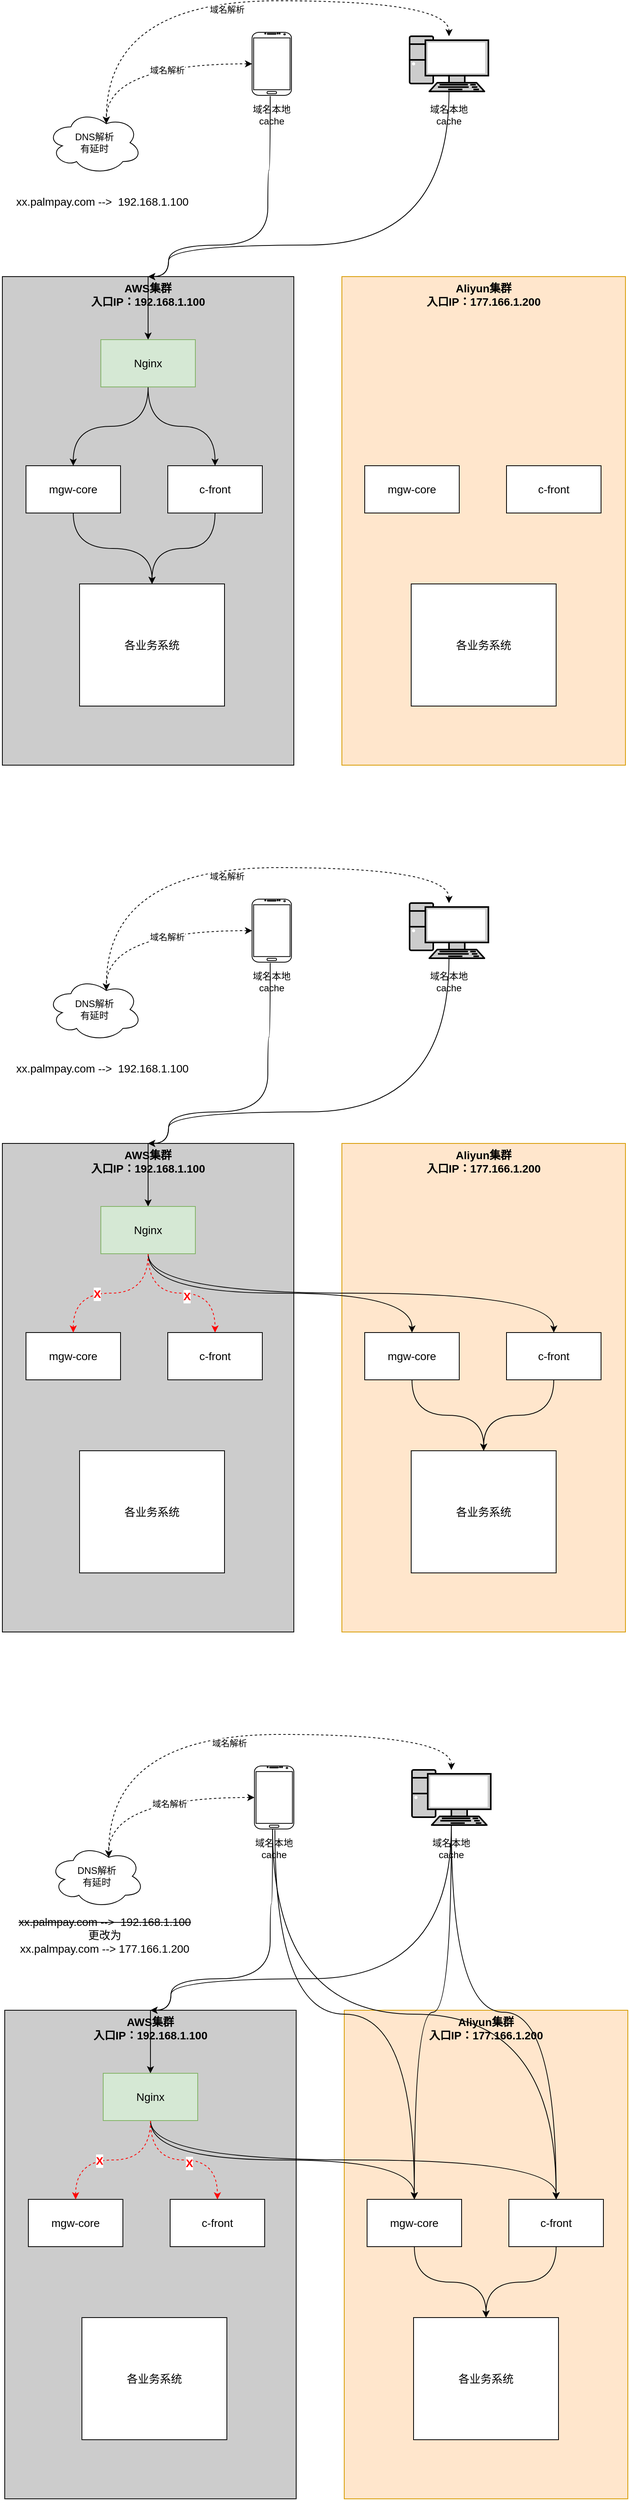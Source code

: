 <mxfile version="20.3.7" type="github">
  <diagram id="9QRmZJ_JlqpsSBRo2RrZ" name="第 1 页">
    <mxGraphModel dx="1298" dy="834" grid="1" gridSize="10" guides="1" tooltips="1" connect="1" arrows="1" fold="1" page="1" pageScale="1" pageWidth="827" pageHeight="1169" math="0" shadow="0">
      <root>
        <mxCell id="0" />
        <mxCell id="1" parent="0" />
        <mxCell id="yUWr70H4J0VbvN4vJr8N-1" value="AWS集群&lt;br&gt;入口IP：192.168.1.100" style="rounded=0;whiteSpace=wrap;html=1;verticalAlign=top;fontStyle=1;fontSize=14;fillColor=#CCCCCC;" vertex="1" parent="1">
          <mxGeometry x="20" y="460" width="370" height="620" as="geometry" />
        </mxCell>
        <mxCell id="yUWr70H4J0VbvN4vJr8N-2" value="Aliyun集群&lt;br&gt;入口IP：177.166.1.200" style="rounded=0;whiteSpace=wrap;html=1;verticalAlign=top;fontStyle=1;fontSize=14;fillColor=#ffe6cc;strokeColor=#d79b00;" vertex="1" parent="1">
          <mxGeometry x="451" y="460" width="360" height="620" as="geometry" />
        </mxCell>
        <mxCell id="yUWr70H4J0VbvN4vJr8N-61" style="edgeStyle=none;rounded=0;orthogonalLoop=1;jettySize=auto;html=1;entryX=0.5;entryY=0;entryDx=0;entryDy=0;strokeColor=#000000;fontSize=14;fontColor=#66CC00;startArrow=none;startFill=0;exitX=0.5;exitY=0;exitDx=0;exitDy=0;" edge="1" parent="1" source="yUWr70H4J0VbvN4vJr8N-1" target="yUWr70H4J0VbvN4vJr8N-58">
          <mxGeometry relative="1" as="geometry">
            <mxPoint x="150" y="420" as="sourcePoint" />
          </mxGeometry>
        </mxCell>
        <mxCell id="yUWr70H4J0VbvN4vJr8N-3" value="DNS解析&lt;br&gt;有延时" style="ellipse;shape=cloud;whiteSpace=wrap;html=1;" vertex="1" parent="1">
          <mxGeometry x="77" y="250" width="120" height="80" as="geometry" />
        </mxCell>
        <mxCell id="yUWr70H4J0VbvN4vJr8N-9" style="edgeStyle=orthogonalEdgeStyle;rounded=0;orthogonalLoop=1;jettySize=auto;html=1;entryX=0.625;entryY=0.2;entryDx=0;entryDy=0;entryPerimeter=0;curved=1;dashed=1;startArrow=classic;startFill=1;" edge="1" parent="1" source="yUWr70H4J0VbvN4vJr8N-5" target="yUWr70H4J0VbvN4vJr8N-3">
          <mxGeometry relative="1" as="geometry" />
        </mxCell>
        <mxCell id="yUWr70H4J0VbvN4vJr8N-11" value="域名解析" style="edgeLabel;html=1;align=center;verticalAlign=middle;resizable=0;points=[];" vertex="1" connectable="0" parent="yUWr70H4J0VbvN4vJr8N-9">
          <mxGeometry x="-0.172" y="8" relative="1" as="geometry">
            <mxPoint as="offset" />
          </mxGeometry>
        </mxCell>
        <mxCell id="yUWr70H4J0VbvN4vJr8N-17" style="rounded=0;orthogonalLoop=1;jettySize=auto;html=1;entryX=0.5;entryY=0;entryDx=0;entryDy=0;fontSize=14;startArrow=none;startFill=0;exitX=0.46;exitY=1.013;exitDx=0;exitDy=0;exitPerimeter=0;fillColor=#f5f5f5;strokeColor=#000000;edgeStyle=orthogonalEdgeStyle;curved=1;" edge="1" parent="1" source="yUWr70H4J0VbvN4vJr8N-5" target="yUWr70H4J0VbvN4vJr8N-1">
          <mxGeometry relative="1" as="geometry">
            <mxPoint x="231" y="420" as="targetPoint" />
            <Array as="points">
              <mxPoint x="360" y="325" />
              <mxPoint x="357" y="325" />
              <mxPoint x="357" y="420" />
              <mxPoint x="231" y="420" />
            </Array>
          </mxGeometry>
        </mxCell>
        <mxCell id="yUWr70H4J0VbvN4vJr8N-5" value="" style="verticalLabelPosition=bottom;verticalAlign=top;html=1;shadow=0;dashed=0;strokeWidth=1;shape=mxgraph.android.phone2;strokeColor=#000000;" vertex="1" parent="1">
          <mxGeometry x="337" y="150" width="50" height="80" as="geometry" />
        </mxCell>
        <mxCell id="yUWr70H4J0VbvN4vJr8N-12" style="edgeStyle=orthogonalEdgeStyle;curved=1;rounded=0;orthogonalLoop=1;jettySize=auto;html=1;entryX=0.625;entryY=0.2;entryDx=0;entryDy=0;entryPerimeter=0;dashed=1;startArrow=classic;startFill=1;" edge="1" parent="1" source="yUWr70H4J0VbvN4vJr8N-6" target="yUWr70H4J0VbvN4vJr8N-3">
          <mxGeometry relative="1" as="geometry">
            <Array as="points">
              <mxPoint x="587" y="110" />
              <mxPoint x="152" y="110" />
            </Array>
          </mxGeometry>
        </mxCell>
        <mxCell id="yUWr70H4J0VbvN4vJr8N-13" value="域名解析" style="edgeLabel;html=1;align=center;verticalAlign=middle;resizable=0;points=[];" vertex="1" connectable="0" parent="yUWr70H4J0VbvN4vJr8N-12">
          <mxGeometry x="0.028" y="11" relative="1" as="geometry">
            <mxPoint as="offset" />
          </mxGeometry>
        </mxCell>
        <mxCell id="yUWr70H4J0VbvN4vJr8N-18" style="edgeStyle=orthogonalEdgeStyle;curved=1;rounded=0;orthogonalLoop=1;jettySize=auto;html=1;entryX=0.5;entryY=0;entryDx=0;entryDy=0;fontSize=14;startArrow=none;startFill=0;exitX=0.5;exitY=1;exitDx=0;exitDy=0;exitPerimeter=0;" edge="1" parent="1" source="yUWr70H4J0VbvN4vJr8N-6" target="yUWr70H4J0VbvN4vJr8N-1">
          <mxGeometry relative="1" as="geometry">
            <mxPoint x="231" y="420" as="targetPoint" />
            <Array as="points">
              <mxPoint x="587" y="420" />
              <mxPoint x="231" y="420" />
            </Array>
          </mxGeometry>
        </mxCell>
        <mxCell id="yUWr70H4J0VbvN4vJr8N-6" value="" style="fontColor=#0066CC;verticalAlign=top;verticalLabelPosition=bottom;labelPosition=center;align=center;html=1;outlineConnect=0;fillColor=#CCCCCC;strokeColor=#000000;gradientColor=none;gradientDirection=north;strokeWidth=2;shape=mxgraph.networks.pc;" vertex="1" parent="1">
          <mxGeometry x="537" y="155" width="100" height="70" as="geometry" />
        </mxCell>
        <mxCell id="yUWr70H4J0VbvN4vJr8N-7" value="域名本地cache" style="text;html=1;strokeColor=none;fillColor=none;align=center;verticalAlign=middle;whiteSpace=wrap;rounded=0;" vertex="1" parent="1">
          <mxGeometry x="332" y="240" width="60" height="30" as="geometry" />
        </mxCell>
        <mxCell id="yUWr70H4J0VbvN4vJr8N-8" value="域名本地cache" style="text;html=1;strokeColor=none;fillColor=none;align=center;verticalAlign=middle;whiteSpace=wrap;rounded=0;" vertex="1" parent="1">
          <mxGeometry x="557" y="240" width="60" height="30" as="geometry" />
        </mxCell>
        <mxCell id="yUWr70H4J0VbvN4vJr8N-14" value="xx.palmpay.com --&amp;gt;&amp;nbsp; 192.168.1.100" style="text;html=1;strokeColor=none;fillColor=none;align=center;verticalAlign=middle;whiteSpace=wrap;rounded=0;fontSize=14;" vertex="1" parent="1">
          <mxGeometry x="17" y="340" width="260" height="50" as="geometry" />
        </mxCell>
        <mxCell id="yUWr70H4J0VbvN4vJr8N-64" style="edgeStyle=orthogonalEdgeStyle;curved=1;rounded=0;orthogonalLoop=1;jettySize=auto;html=1;entryX=0.5;entryY=0;entryDx=0;entryDy=0;strokeColor=#000000;fontSize=14;fontColor=#66CC00;startArrow=none;startFill=0;" edge="1" parent="1" source="yUWr70H4J0VbvN4vJr8N-15" target="yUWr70H4J0VbvN4vJr8N-20">
          <mxGeometry relative="1" as="geometry" />
        </mxCell>
        <mxCell id="yUWr70H4J0VbvN4vJr8N-15" value="mgw-core" style="rounded=0;whiteSpace=wrap;html=1;strokeColor=#000000;fontSize=14;fillColor=#FFFFFF;" vertex="1" parent="1">
          <mxGeometry x="50" y="700" width="120" height="60" as="geometry" />
        </mxCell>
        <mxCell id="yUWr70H4J0VbvN4vJr8N-20" value="各业务系统" style="rounded=0;whiteSpace=wrap;html=1;strokeColor=#000000;fontSize=14;fillColor=#FFFFFF;" vertex="1" parent="1">
          <mxGeometry x="118" y="850" width="184" height="155" as="geometry" />
        </mxCell>
        <mxCell id="yUWr70H4J0VbvN4vJr8N-23" value="mgw-core" style="rounded=0;whiteSpace=wrap;html=1;strokeColor=#000000;fontSize=14;fillColor=#FFFFFF;" vertex="1" parent="1">
          <mxGeometry x="480" y="700" width="120" height="60" as="geometry" />
        </mxCell>
        <mxCell id="yUWr70H4J0VbvN4vJr8N-25" value="各业务系统" style="rounded=0;whiteSpace=wrap;html=1;strokeColor=#000000;fontSize=14;fillColor=#FFFFFF;" vertex="1" parent="1">
          <mxGeometry x="539" y="850" width="184" height="155" as="geometry" />
        </mxCell>
        <mxCell id="yUWr70H4J0VbvN4vJr8N-62" style="edgeStyle=orthogonalEdgeStyle;rounded=0;orthogonalLoop=1;jettySize=auto;html=1;entryX=0.5;entryY=0;entryDx=0;entryDy=0;strokeColor=#000000;fontSize=14;fontColor=#66CC00;startArrow=none;startFill=0;exitX=0.5;exitY=1;exitDx=0;exitDy=0;curved=1;" edge="1" parent="1" source="yUWr70H4J0VbvN4vJr8N-58" target="yUWr70H4J0VbvN4vJr8N-15">
          <mxGeometry relative="1" as="geometry" />
        </mxCell>
        <mxCell id="yUWr70H4J0VbvN4vJr8N-63" style="edgeStyle=orthogonalEdgeStyle;curved=1;rounded=0;orthogonalLoop=1;jettySize=auto;html=1;entryX=0.5;entryY=0;entryDx=0;entryDy=0;strokeColor=#000000;fontSize=14;fontColor=#66CC00;startArrow=none;startFill=0;" edge="1" parent="1" source="yUWr70H4J0VbvN4vJr8N-58" target="yUWr70H4J0VbvN4vJr8N-59">
          <mxGeometry relative="1" as="geometry" />
        </mxCell>
        <mxCell id="yUWr70H4J0VbvN4vJr8N-58" value="Nginx" style="rounded=0;whiteSpace=wrap;html=1;strokeColor=#82b366;fontSize=14;fillColor=#d5e8d4;" vertex="1" parent="1">
          <mxGeometry x="145" y="540" width="120" height="60" as="geometry" />
        </mxCell>
        <mxCell id="yUWr70H4J0VbvN4vJr8N-65" style="edgeStyle=orthogonalEdgeStyle;curved=1;rounded=0;orthogonalLoop=1;jettySize=auto;html=1;entryX=0.5;entryY=0;entryDx=0;entryDy=0;strokeColor=#000000;fontSize=14;fontColor=#66CC00;startArrow=none;startFill=0;" edge="1" parent="1" source="yUWr70H4J0VbvN4vJr8N-59" target="yUWr70H4J0VbvN4vJr8N-20">
          <mxGeometry relative="1" as="geometry" />
        </mxCell>
        <mxCell id="yUWr70H4J0VbvN4vJr8N-59" value="c-front" style="rounded=0;whiteSpace=wrap;html=1;strokeColor=#000000;fontSize=14;fillColor=#FFFFFF;" vertex="1" parent="1">
          <mxGeometry x="230" y="700" width="120" height="60" as="geometry" />
        </mxCell>
        <mxCell id="yUWr70H4J0VbvN4vJr8N-60" value="c-front" style="rounded=0;whiteSpace=wrap;html=1;strokeColor=#000000;fontSize=14;fillColor=#FFFFFF;" vertex="1" parent="1">
          <mxGeometry x="660" y="700" width="120" height="60" as="geometry" />
        </mxCell>
        <mxCell id="yUWr70H4J0VbvN4vJr8N-66" value="AWS集群&lt;br&gt;入口IP：192.168.1.100" style="rounded=0;whiteSpace=wrap;html=1;verticalAlign=top;fontStyle=1;fontSize=14;fillColor=#CCCCCC;" vertex="1" parent="1">
          <mxGeometry x="20" y="1560" width="370" height="620" as="geometry" />
        </mxCell>
        <mxCell id="yUWr70H4J0VbvN4vJr8N-67" value="Aliyun集群&lt;br&gt;入口IP：177.166.1.200" style="rounded=0;whiteSpace=wrap;html=1;verticalAlign=top;fontStyle=1;fontSize=14;fillColor=#ffe6cc;strokeColor=#d79b00;" vertex="1" parent="1">
          <mxGeometry x="451" y="1560" width="360" height="620" as="geometry" />
        </mxCell>
        <mxCell id="yUWr70H4J0VbvN4vJr8N-68" style="edgeStyle=none;rounded=0;orthogonalLoop=1;jettySize=auto;html=1;entryX=0.5;entryY=0;entryDx=0;entryDy=0;strokeColor=#000000;fontSize=14;fontColor=#66CC00;startArrow=none;startFill=0;exitX=0.5;exitY=0;exitDx=0;exitDy=0;" edge="1" parent="1" source="yUWr70H4J0VbvN4vJr8N-66" target="yUWr70H4J0VbvN4vJr8N-88">
          <mxGeometry relative="1" as="geometry">
            <mxPoint x="150" y="1520" as="sourcePoint" />
          </mxGeometry>
        </mxCell>
        <mxCell id="yUWr70H4J0VbvN4vJr8N-69" value="DNS解析&lt;br&gt;有延时" style="ellipse;shape=cloud;whiteSpace=wrap;html=1;" vertex="1" parent="1">
          <mxGeometry x="77" y="1350" width="120" height="80" as="geometry" />
        </mxCell>
        <mxCell id="yUWr70H4J0VbvN4vJr8N-70" style="edgeStyle=orthogonalEdgeStyle;rounded=0;orthogonalLoop=1;jettySize=auto;html=1;entryX=0.625;entryY=0.2;entryDx=0;entryDy=0;entryPerimeter=0;curved=1;dashed=1;startArrow=classic;startFill=1;" edge="1" parent="1" source="yUWr70H4J0VbvN4vJr8N-73" target="yUWr70H4J0VbvN4vJr8N-69">
          <mxGeometry relative="1" as="geometry" />
        </mxCell>
        <mxCell id="yUWr70H4J0VbvN4vJr8N-71" value="域名解析" style="edgeLabel;html=1;align=center;verticalAlign=middle;resizable=0;points=[];" vertex="1" connectable="0" parent="yUWr70H4J0VbvN4vJr8N-70">
          <mxGeometry x="-0.172" y="8" relative="1" as="geometry">
            <mxPoint as="offset" />
          </mxGeometry>
        </mxCell>
        <mxCell id="yUWr70H4J0VbvN4vJr8N-72" style="rounded=0;orthogonalLoop=1;jettySize=auto;html=1;entryX=0.5;entryY=0;entryDx=0;entryDy=0;fontSize=14;startArrow=none;startFill=0;exitX=0.46;exitY=1.013;exitDx=0;exitDy=0;exitPerimeter=0;fillColor=#f5f5f5;strokeColor=#000000;edgeStyle=orthogonalEdgeStyle;curved=1;" edge="1" parent="1" source="yUWr70H4J0VbvN4vJr8N-73" target="yUWr70H4J0VbvN4vJr8N-66">
          <mxGeometry relative="1" as="geometry">
            <mxPoint x="231" y="1520" as="targetPoint" />
            <Array as="points">
              <mxPoint x="360" y="1425" />
              <mxPoint x="357" y="1425" />
              <mxPoint x="357" y="1520" />
              <mxPoint x="231" y="1520" />
            </Array>
          </mxGeometry>
        </mxCell>
        <mxCell id="yUWr70H4J0VbvN4vJr8N-73" value="" style="verticalLabelPosition=bottom;verticalAlign=top;html=1;shadow=0;dashed=0;strokeWidth=1;shape=mxgraph.android.phone2;strokeColor=#000000;" vertex="1" parent="1">
          <mxGeometry x="337" y="1250" width="50" height="80" as="geometry" />
        </mxCell>
        <mxCell id="yUWr70H4J0VbvN4vJr8N-74" style="edgeStyle=orthogonalEdgeStyle;curved=1;rounded=0;orthogonalLoop=1;jettySize=auto;html=1;entryX=0.625;entryY=0.2;entryDx=0;entryDy=0;entryPerimeter=0;dashed=1;startArrow=classic;startFill=1;" edge="1" parent="1" source="yUWr70H4J0VbvN4vJr8N-77" target="yUWr70H4J0VbvN4vJr8N-69">
          <mxGeometry relative="1" as="geometry">
            <Array as="points">
              <mxPoint x="587" y="1210" />
              <mxPoint x="152" y="1210" />
            </Array>
          </mxGeometry>
        </mxCell>
        <mxCell id="yUWr70H4J0VbvN4vJr8N-75" value="域名解析" style="edgeLabel;html=1;align=center;verticalAlign=middle;resizable=0;points=[];" vertex="1" connectable="0" parent="yUWr70H4J0VbvN4vJr8N-74">
          <mxGeometry x="0.028" y="11" relative="1" as="geometry">
            <mxPoint as="offset" />
          </mxGeometry>
        </mxCell>
        <mxCell id="yUWr70H4J0VbvN4vJr8N-76" style="edgeStyle=orthogonalEdgeStyle;curved=1;rounded=0;orthogonalLoop=1;jettySize=auto;html=1;entryX=0.5;entryY=0;entryDx=0;entryDy=0;fontSize=14;startArrow=none;startFill=0;exitX=0.5;exitY=1;exitDx=0;exitDy=0;exitPerimeter=0;" edge="1" parent="1" source="yUWr70H4J0VbvN4vJr8N-77" target="yUWr70H4J0VbvN4vJr8N-66">
          <mxGeometry relative="1" as="geometry">
            <mxPoint x="231" y="1520" as="targetPoint" />
            <Array as="points">
              <mxPoint x="587" y="1520" />
              <mxPoint x="231" y="1520" />
            </Array>
          </mxGeometry>
        </mxCell>
        <mxCell id="yUWr70H4J0VbvN4vJr8N-77" value="" style="fontColor=#0066CC;verticalAlign=top;verticalLabelPosition=bottom;labelPosition=center;align=center;html=1;outlineConnect=0;fillColor=#CCCCCC;strokeColor=#000000;gradientColor=none;gradientDirection=north;strokeWidth=2;shape=mxgraph.networks.pc;" vertex="1" parent="1">
          <mxGeometry x="537" y="1255" width="100" height="70" as="geometry" />
        </mxCell>
        <mxCell id="yUWr70H4J0VbvN4vJr8N-78" value="域名本地cache" style="text;html=1;strokeColor=none;fillColor=none;align=center;verticalAlign=middle;whiteSpace=wrap;rounded=0;" vertex="1" parent="1">
          <mxGeometry x="332" y="1340" width="60" height="30" as="geometry" />
        </mxCell>
        <mxCell id="yUWr70H4J0VbvN4vJr8N-79" value="域名本地cache" style="text;html=1;strokeColor=none;fillColor=none;align=center;verticalAlign=middle;whiteSpace=wrap;rounded=0;" vertex="1" parent="1">
          <mxGeometry x="557" y="1340" width="60" height="30" as="geometry" />
        </mxCell>
        <mxCell id="yUWr70H4J0VbvN4vJr8N-80" value="xx.palmpay.com --&amp;gt;&amp;nbsp; 192.168.1.100" style="text;html=1;strokeColor=none;fillColor=none;align=center;verticalAlign=middle;whiteSpace=wrap;rounded=0;fontSize=14;" vertex="1" parent="1">
          <mxGeometry x="17" y="1440" width="260" height="50" as="geometry" />
        </mxCell>
        <mxCell id="yUWr70H4J0VbvN4vJr8N-82" value="mgw-core" style="rounded=0;whiteSpace=wrap;html=1;strokeColor=#000000;fontSize=14;fillColor=#FFFFFF;" vertex="1" parent="1">
          <mxGeometry x="50" y="1800" width="120" height="60" as="geometry" />
        </mxCell>
        <mxCell id="yUWr70H4J0VbvN4vJr8N-83" value="各业务系统" style="rounded=0;whiteSpace=wrap;html=1;strokeColor=#000000;fontSize=14;fillColor=#FFFFFF;" vertex="1" parent="1">
          <mxGeometry x="118" y="1950" width="184" height="155" as="geometry" />
        </mxCell>
        <mxCell id="yUWr70H4J0VbvN4vJr8N-92" style="edgeStyle=orthogonalEdgeStyle;curved=1;rounded=0;orthogonalLoop=1;jettySize=auto;html=1;entryX=0.5;entryY=0;entryDx=0;entryDy=0;strokeColor=#000000;fontSize=14;fontColor=#66CC00;startArrow=none;startFill=0;" edge="1" parent="1" source="yUWr70H4J0VbvN4vJr8N-84" target="yUWr70H4J0VbvN4vJr8N-85">
          <mxGeometry relative="1" as="geometry" />
        </mxCell>
        <mxCell id="yUWr70H4J0VbvN4vJr8N-84" value="mgw-core" style="rounded=0;whiteSpace=wrap;html=1;strokeColor=#000000;fontSize=14;fillColor=#FFFFFF;" vertex="1" parent="1">
          <mxGeometry x="480" y="1800" width="120" height="60" as="geometry" />
        </mxCell>
        <mxCell id="yUWr70H4J0VbvN4vJr8N-85" value="各业务系统" style="rounded=0;whiteSpace=wrap;html=1;strokeColor=#000000;fontSize=14;fillColor=#FFFFFF;" vertex="1" parent="1">
          <mxGeometry x="539" y="1950" width="184" height="155" as="geometry" />
        </mxCell>
        <mxCell id="yUWr70H4J0VbvN4vJr8N-86" style="edgeStyle=orthogonalEdgeStyle;rounded=0;orthogonalLoop=1;jettySize=auto;html=1;entryX=0.5;entryY=0;entryDx=0;entryDy=0;strokeColor=#000000;fontSize=14;fontColor=#66CC00;startArrow=none;startFill=0;exitX=0.5;exitY=1;exitDx=0;exitDy=0;curved=1;" edge="1" parent="1" source="yUWr70H4J0VbvN4vJr8N-88" target="yUWr70H4J0VbvN4vJr8N-84">
          <mxGeometry relative="1" as="geometry" />
        </mxCell>
        <mxCell id="yUWr70H4J0VbvN4vJr8N-87" style="edgeStyle=orthogonalEdgeStyle;curved=1;rounded=0;orthogonalLoop=1;jettySize=auto;html=1;entryX=0.5;entryY=0;entryDx=0;entryDy=0;strokeColor=#000000;fontSize=14;fontColor=#66CC00;startArrow=none;startFill=0;exitX=0.5;exitY=1;exitDx=0;exitDy=0;" edge="1" parent="1" source="yUWr70H4J0VbvN4vJr8N-88" target="yUWr70H4J0VbvN4vJr8N-91">
          <mxGeometry relative="1" as="geometry" />
        </mxCell>
        <mxCell id="yUWr70H4J0VbvN4vJr8N-94" style="edgeStyle=orthogonalEdgeStyle;curved=1;rounded=0;orthogonalLoop=1;jettySize=auto;html=1;entryX=0.5;entryY=0;entryDx=0;entryDy=0;strokeColor=#FF0000;fontSize=14;fontColor=#66CC00;startArrow=none;startFill=0;dashed=1;" edge="1" parent="1" source="yUWr70H4J0VbvN4vJr8N-88" target="yUWr70H4J0VbvN4vJr8N-82">
          <mxGeometry relative="1" as="geometry" />
        </mxCell>
        <mxCell id="yUWr70H4J0VbvN4vJr8N-96" value="X" style="edgeLabel;html=1;align=center;verticalAlign=middle;resizable=0;points=[];fontSize=14;fontColor=#FF0000;fontStyle=1" vertex="1" connectable="0" parent="yUWr70H4J0VbvN4vJr8N-94">
          <mxGeometry x="0.179" y="1" relative="1" as="geometry">
            <mxPoint as="offset" />
          </mxGeometry>
        </mxCell>
        <mxCell id="yUWr70H4J0VbvN4vJr8N-95" style="edgeStyle=orthogonalEdgeStyle;curved=1;rounded=0;orthogonalLoop=1;jettySize=auto;html=1;entryX=0.5;entryY=0;entryDx=0;entryDy=0;strokeColor=#FF0000;fontSize=14;fontColor=#66CC00;startArrow=none;startFill=0;dashed=1;" edge="1" parent="1" source="yUWr70H4J0VbvN4vJr8N-88" target="yUWr70H4J0VbvN4vJr8N-90">
          <mxGeometry relative="1" as="geometry" />
        </mxCell>
        <mxCell id="yUWr70H4J0VbvN4vJr8N-97" value="X" style="edgeLabel;html=1;align=center;verticalAlign=middle;resizable=0;points=[];fontSize=14;fontColor=#FF0000;fontStyle=1" vertex="1" connectable="0" parent="yUWr70H4J0VbvN4vJr8N-95">
          <mxGeometry x="0.07" y="-4" relative="1" as="geometry">
            <mxPoint as="offset" />
          </mxGeometry>
        </mxCell>
        <mxCell id="yUWr70H4J0VbvN4vJr8N-88" value="Nginx" style="rounded=0;whiteSpace=wrap;html=1;strokeColor=#82b366;fontSize=14;fillColor=#d5e8d4;" vertex="1" parent="1">
          <mxGeometry x="145" y="1640" width="120" height="60" as="geometry" />
        </mxCell>
        <mxCell id="yUWr70H4J0VbvN4vJr8N-90" value="c-front" style="rounded=0;whiteSpace=wrap;html=1;strokeColor=#000000;fontSize=14;fillColor=#FFFFFF;" vertex="1" parent="1">
          <mxGeometry x="230" y="1800" width="120" height="60" as="geometry" />
        </mxCell>
        <mxCell id="yUWr70H4J0VbvN4vJr8N-93" style="edgeStyle=orthogonalEdgeStyle;curved=1;rounded=0;orthogonalLoop=1;jettySize=auto;html=1;entryX=0.5;entryY=0;entryDx=0;entryDy=0;strokeColor=#000000;fontSize=14;fontColor=#66CC00;startArrow=none;startFill=0;" edge="1" parent="1" source="yUWr70H4J0VbvN4vJr8N-91" target="yUWr70H4J0VbvN4vJr8N-85">
          <mxGeometry relative="1" as="geometry" />
        </mxCell>
        <mxCell id="yUWr70H4J0VbvN4vJr8N-91" value="c-front" style="rounded=0;whiteSpace=wrap;html=1;strokeColor=#000000;fontSize=14;fillColor=#FFFFFF;" vertex="1" parent="1">
          <mxGeometry x="660" y="1800" width="120" height="60" as="geometry" />
        </mxCell>
        <mxCell id="yUWr70H4J0VbvN4vJr8N-99" value="AWS集群&lt;br&gt;入口IP：192.168.1.100" style="rounded=0;whiteSpace=wrap;html=1;verticalAlign=top;fontStyle=1;fontSize=14;fillColor=#CCCCCC;" vertex="1" parent="1">
          <mxGeometry x="23" y="2660" width="370" height="620" as="geometry" />
        </mxCell>
        <mxCell id="yUWr70H4J0VbvN4vJr8N-100" value="Aliyun集群&lt;br&gt;入口IP：177.166.1.200" style="rounded=0;whiteSpace=wrap;html=1;verticalAlign=top;fontStyle=1;fontSize=14;fillColor=#ffe6cc;strokeColor=#d79b00;" vertex="1" parent="1">
          <mxGeometry x="454" y="2660" width="360" height="620" as="geometry" />
        </mxCell>
        <mxCell id="yUWr70H4J0VbvN4vJr8N-101" style="edgeStyle=none;rounded=0;orthogonalLoop=1;jettySize=auto;html=1;entryX=0.5;entryY=0;entryDx=0;entryDy=0;strokeColor=#000000;fontSize=14;fontColor=#66CC00;startArrow=none;startFill=0;exitX=0.5;exitY=0;exitDx=0;exitDy=0;" edge="1" parent="1" source="yUWr70H4J0VbvN4vJr8N-99" target="yUWr70H4J0VbvN4vJr8N-125">
          <mxGeometry relative="1" as="geometry">
            <mxPoint x="153" y="2620" as="sourcePoint" />
          </mxGeometry>
        </mxCell>
        <mxCell id="yUWr70H4J0VbvN4vJr8N-102" value="DNS解析&lt;br&gt;有延时" style="ellipse;shape=cloud;whiteSpace=wrap;html=1;" vertex="1" parent="1">
          <mxGeometry x="80" y="2450" width="120" height="80" as="geometry" />
        </mxCell>
        <mxCell id="yUWr70H4J0VbvN4vJr8N-103" style="edgeStyle=orthogonalEdgeStyle;rounded=0;orthogonalLoop=1;jettySize=auto;html=1;entryX=0.625;entryY=0.2;entryDx=0;entryDy=0;entryPerimeter=0;curved=1;dashed=1;startArrow=classic;startFill=1;" edge="1" parent="1" source="yUWr70H4J0VbvN4vJr8N-106" target="yUWr70H4J0VbvN4vJr8N-102">
          <mxGeometry relative="1" as="geometry" />
        </mxCell>
        <mxCell id="yUWr70H4J0VbvN4vJr8N-104" value="域名解析" style="edgeLabel;html=1;align=center;verticalAlign=middle;resizable=0;points=[];" vertex="1" connectable="0" parent="yUWr70H4J0VbvN4vJr8N-103">
          <mxGeometry x="-0.172" y="8" relative="1" as="geometry">
            <mxPoint as="offset" />
          </mxGeometry>
        </mxCell>
        <mxCell id="yUWr70H4J0VbvN4vJr8N-105" style="rounded=0;orthogonalLoop=1;jettySize=auto;html=1;entryX=0.5;entryY=0;entryDx=0;entryDy=0;fontSize=14;startArrow=none;startFill=0;exitX=0.46;exitY=1.013;exitDx=0;exitDy=0;exitPerimeter=0;fillColor=#f5f5f5;strokeColor=#000000;edgeStyle=orthogonalEdgeStyle;curved=1;" edge="1" parent="1" source="yUWr70H4J0VbvN4vJr8N-106" target="yUWr70H4J0VbvN4vJr8N-99">
          <mxGeometry relative="1" as="geometry">
            <mxPoint x="234" y="2620" as="targetPoint" />
            <Array as="points">
              <mxPoint x="363" y="2525" />
              <mxPoint x="360" y="2525" />
              <mxPoint x="360" y="2620" />
              <mxPoint x="234" y="2620" />
            </Array>
          </mxGeometry>
        </mxCell>
        <mxCell id="yUWr70H4J0VbvN4vJr8N-130" style="edgeStyle=orthogonalEdgeStyle;curved=1;rounded=0;orthogonalLoop=1;jettySize=auto;html=1;entryX=0.5;entryY=0;entryDx=0;entryDy=0;strokeColor=#000000;fontSize=14;fontColor=#FF0000;startArrow=none;startFill=0;exitX=0.52;exitY=1.013;exitDx=0;exitDy=0;exitPerimeter=0;" edge="1" parent="1" source="yUWr70H4J0VbvN4vJr8N-106" target="yUWr70H4J0VbvN4vJr8N-117">
          <mxGeometry relative="1" as="geometry" />
        </mxCell>
        <mxCell id="yUWr70H4J0VbvN4vJr8N-131" style="edgeStyle=orthogonalEdgeStyle;curved=1;rounded=0;orthogonalLoop=1;jettySize=auto;html=1;entryX=0.5;entryY=0;entryDx=0;entryDy=0;strokeColor=#000000;fontSize=14;fontColor=#FF0000;startArrow=none;startFill=0;exitX=0.46;exitY=0.988;exitDx=0;exitDy=0;exitPerimeter=0;" edge="1" parent="1" source="yUWr70H4J0VbvN4vJr8N-106" target="yUWr70H4J0VbvN4vJr8N-128">
          <mxGeometry relative="1" as="geometry" />
        </mxCell>
        <mxCell id="yUWr70H4J0VbvN4vJr8N-106" value="" style="verticalLabelPosition=bottom;verticalAlign=top;html=1;shadow=0;dashed=0;strokeWidth=1;shape=mxgraph.android.phone2;strokeColor=#000000;" vertex="1" parent="1">
          <mxGeometry x="340" y="2350" width="50" height="80" as="geometry" />
        </mxCell>
        <mxCell id="yUWr70H4J0VbvN4vJr8N-107" style="edgeStyle=orthogonalEdgeStyle;curved=1;rounded=0;orthogonalLoop=1;jettySize=auto;html=1;entryX=0.625;entryY=0.2;entryDx=0;entryDy=0;entryPerimeter=0;dashed=1;startArrow=classic;startFill=1;" edge="1" parent="1" source="yUWr70H4J0VbvN4vJr8N-110" target="yUWr70H4J0VbvN4vJr8N-102">
          <mxGeometry relative="1" as="geometry">
            <Array as="points">
              <mxPoint x="590" y="2310" />
              <mxPoint x="155" y="2310" />
            </Array>
          </mxGeometry>
        </mxCell>
        <mxCell id="yUWr70H4J0VbvN4vJr8N-108" value="域名解析" style="edgeLabel;html=1;align=center;verticalAlign=middle;resizable=0;points=[];" vertex="1" connectable="0" parent="yUWr70H4J0VbvN4vJr8N-107">
          <mxGeometry x="0.028" y="11" relative="1" as="geometry">
            <mxPoint as="offset" />
          </mxGeometry>
        </mxCell>
        <mxCell id="yUWr70H4J0VbvN4vJr8N-109" style="edgeStyle=orthogonalEdgeStyle;curved=1;rounded=0;orthogonalLoop=1;jettySize=auto;html=1;entryX=0.5;entryY=0;entryDx=0;entryDy=0;fontSize=14;startArrow=none;startFill=0;exitX=0.5;exitY=1;exitDx=0;exitDy=0;exitPerimeter=0;" edge="1" parent="1" source="yUWr70H4J0VbvN4vJr8N-110" target="yUWr70H4J0VbvN4vJr8N-99">
          <mxGeometry relative="1" as="geometry">
            <mxPoint x="234" y="2620" as="targetPoint" />
            <Array as="points">
              <mxPoint x="590" y="2620" />
              <mxPoint x="234" y="2620" />
            </Array>
          </mxGeometry>
        </mxCell>
        <mxCell id="yUWr70H4J0VbvN4vJr8N-129" style="edgeStyle=orthogonalEdgeStyle;curved=1;rounded=0;orthogonalLoop=1;jettySize=auto;html=1;entryX=0.5;entryY=0;entryDx=0;entryDy=0;strokeColor=#000000;fontSize=14;fontColor=#FF0000;startArrow=none;startFill=0;" edge="1" parent="1" source="yUWr70H4J0VbvN4vJr8N-110" target="yUWr70H4J0VbvN4vJr8N-117">
          <mxGeometry relative="1" as="geometry" />
        </mxCell>
        <mxCell id="yUWr70H4J0VbvN4vJr8N-132" style="edgeStyle=orthogonalEdgeStyle;curved=1;rounded=0;orthogonalLoop=1;jettySize=auto;html=1;entryX=0.5;entryY=0;entryDx=0;entryDy=0;strokeColor=#000000;fontSize=14;fontColor=#FF0000;startArrow=none;startFill=0;exitX=0.5;exitY=1;exitDx=0;exitDy=0;exitPerimeter=0;" edge="1" parent="1" source="yUWr70H4J0VbvN4vJr8N-110" target="yUWr70H4J0VbvN4vJr8N-128">
          <mxGeometry relative="1" as="geometry" />
        </mxCell>
        <mxCell id="yUWr70H4J0VbvN4vJr8N-110" value="" style="fontColor=#0066CC;verticalAlign=top;verticalLabelPosition=bottom;labelPosition=center;align=center;html=1;outlineConnect=0;fillColor=#CCCCCC;strokeColor=#000000;gradientColor=none;gradientDirection=north;strokeWidth=2;shape=mxgraph.networks.pc;" vertex="1" parent="1">
          <mxGeometry x="540" y="2355" width="100" height="70" as="geometry" />
        </mxCell>
        <mxCell id="yUWr70H4J0VbvN4vJr8N-111" value="域名本地cache" style="text;html=1;strokeColor=none;fillColor=none;align=center;verticalAlign=middle;whiteSpace=wrap;rounded=0;" vertex="1" parent="1">
          <mxGeometry x="335" y="2440" width="60" height="30" as="geometry" />
        </mxCell>
        <mxCell id="yUWr70H4J0VbvN4vJr8N-112" value="域名本地cache" style="text;html=1;strokeColor=none;fillColor=none;align=center;verticalAlign=middle;whiteSpace=wrap;rounded=0;" vertex="1" parent="1">
          <mxGeometry x="560" y="2440" width="60" height="30" as="geometry" />
        </mxCell>
        <mxCell id="yUWr70H4J0VbvN4vJr8N-113" value="&lt;strike&gt;xx.palmpay.com --&amp;gt;&amp;nbsp; 192.168.1.100&lt;/strike&gt;&lt;br&gt;更改为&lt;br&gt;xx.palmpay.com --&amp;gt; 177.166.1.200" style="text;html=1;strokeColor=none;fillColor=none;align=center;verticalAlign=middle;whiteSpace=wrap;rounded=0;fontSize=14;" vertex="1" parent="1">
          <mxGeometry x="20" y="2540" width="260" height="50" as="geometry" />
        </mxCell>
        <mxCell id="yUWr70H4J0VbvN4vJr8N-114" value="mgw-core" style="rounded=0;whiteSpace=wrap;html=1;strokeColor=#000000;fontSize=14;fillColor=#FFFFFF;" vertex="1" parent="1">
          <mxGeometry x="53" y="2900" width="120" height="60" as="geometry" />
        </mxCell>
        <mxCell id="yUWr70H4J0VbvN4vJr8N-115" value="各业务系统" style="rounded=0;whiteSpace=wrap;html=1;strokeColor=#000000;fontSize=14;fillColor=#FFFFFF;" vertex="1" parent="1">
          <mxGeometry x="121" y="3050" width="184" height="155" as="geometry" />
        </mxCell>
        <mxCell id="yUWr70H4J0VbvN4vJr8N-116" style="edgeStyle=orthogonalEdgeStyle;curved=1;rounded=0;orthogonalLoop=1;jettySize=auto;html=1;entryX=0.5;entryY=0;entryDx=0;entryDy=0;strokeColor=#000000;fontSize=14;fontColor=#66CC00;startArrow=none;startFill=0;" edge="1" parent="1" source="yUWr70H4J0VbvN4vJr8N-117" target="yUWr70H4J0VbvN4vJr8N-118">
          <mxGeometry relative="1" as="geometry" />
        </mxCell>
        <mxCell id="yUWr70H4J0VbvN4vJr8N-117" value="mgw-core" style="rounded=0;whiteSpace=wrap;html=1;strokeColor=#000000;fontSize=14;fillColor=#FFFFFF;" vertex="1" parent="1">
          <mxGeometry x="483" y="2900" width="120" height="60" as="geometry" />
        </mxCell>
        <mxCell id="yUWr70H4J0VbvN4vJr8N-118" value="各业务系统" style="rounded=0;whiteSpace=wrap;html=1;strokeColor=#000000;fontSize=14;fillColor=#FFFFFF;" vertex="1" parent="1">
          <mxGeometry x="542" y="3050" width="184" height="155" as="geometry" />
        </mxCell>
        <mxCell id="yUWr70H4J0VbvN4vJr8N-119" style="edgeStyle=orthogonalEdgeStyle;rounded=0;orthogonalLoop=1;jettySize=auto;html=1;entryX=0.5;entryY=0;entryDx=0;entryDy=0;strokeColor=#000000;fontSize=14;fontColor=#66CC00;startArrow=none;startFill=0;exitX=0.5;exitY=1;exitDx=0;exitDy=0;curved=1;" edge="1" parent="1" source="yUWr70H4J0VbvN4vJr8N-125" target="yUWr70H4J0VbvN4vJr8N-117">
          <mxGeometry relative="1" as="geometry" />
        </mxCell>
        <mxCell id="yUWr70H4J0VbvN4vJr8N-120" style="edgeStyle=orthogonalEdgeStyle;curved=1;rounded=0;orthogonalLoop=1;jettySize=auto;html=1;entryX=0.5;entryY=0;entryDx=0;entryDy=0;strokeColor=#000000;fontSize=14;fontColor=#66CC00;startArrow=none;startFill=0;exitX=0.5;exitY=1;exitDx=0;exitDy=0;" edge="1" parent="1" source="yUWr70H4J0VbvN4vJr8N-125" target="yUWr70H4J0VbvN4vJr8N-128">
          <mxGeometry relative="1" as="geometry" />
        </mxCell>
        <mxCell id="yUWr70H4J0VbvN4vJr8N-121" style="edgeStyle=orthogonalEdgeStyle;curved=1;rounded=0;orthogonalLoop=1;jettySize=auto;html=1;entryX=0.5;entryY=0;entryDx=0;entryDy=0;strokeColor=#FF0000;fontSize=14;fontColor=#66CC00;startArrow=none;startFill=0;dashed=1;" edge="1" parent="1" source="yUWr70H4J0VbvN4vJr8N-125" target="yUWr70H4J0VbvN4vJr8N-114">
          <mxGeometry relative="1" as="geometry" />
        </mxCell>
        <mxCell id="yUWr70H4J0VbvN4vJr8N-122" value="X" style="edgeLabel;html=1;align=center;verticalAlign=middle;resizable=0;points=[];fontSize=14;fontColor=#FF0000;fontStyle=1" vertex="1" connectable="0" parent="yUWr70H4J0VbvN4vJr8N-121">
          <mxGeometry x="0.179" y="1" relative="1" as="geometry">
            <mxPoint as="offset" />
          </mxGeometry>
        </mxCell>
        <mxCell id="yUWr70H4J0VbvN4vJr8N-123" style="edgeStyle=orthogonalEdgeStyle;curved=1;rounded=0;orthogonalLoop=1;jettySize=auto;html=1;entryX=0.5;entryY=0;entryDx=0;entryDy=0;strokeColor=#FF0000;fontSize=14;fontColor=#66CC00;startArrow=none;startFill=0;dashed=1;" edge="1" parent="1" source="yUWr70H4J0VbvN4vJr8N-125" target="yUWr70H4J0VbvN4vJr8N-126">
          <mxGeometry relative="1" as="geometry" />
        </mxCell>
        <mxCell id="yUWr70H4J0VbvN4vJr8N-124" value="X" style="edgeLabel;html=1;align=center;verticalAlign=middle;resizable=0;points=[];fontSize=14;fontColor=#FF0000;fontStyle=1" vertex="1" connectable="0" parent="yUWr70H4J0VbvN4vJr8N-123">
          <mxGeometry x="0.07" y="-4" relative="1" as="geometry">
            <mxPoint as="offset" />
          </mxGeometry>
        </mxCell>
        <mxCell id="yUWr70H4J0VbvN4vJr8N-125" value="Nginx" style="rounded=0;whiteSpace=wrap;html=1;strokeColor=#82b366;fontSize=14;fillColor=#d5e8d4;" vertex="1" parent="1">
          <mxGeometry x="148" y="2740" width="120" height="60" as="geometry" />
        </mxCell>
        <mxCell id="yUWr70H4J0VbvN4vJr8N-126" value="c-front" style="rounded=0;whiteSpace=wrap;html=1;strokeColor=#000000;fontSize=14;fillColor=#FFFFFF;" vertex="1" parent="1">
          <mxGeometry x="233" y="2900" width="120" height="60" as="geometry" />
        </mxCell>
        <mxCell id="yUWr70H4J0VbvN4vJr8N-127" style="edgeStyle=orthogonalEdgeStyle;curved=1;rounded=0;orthogonalLoop=1;jettySize=auto;html=1;entryX=0.5;entryY=0;entryDx=0;entryDy=0;strokeColor=#000000;fontSize=14;fontColor=#66CC00;startArrow=none;startFill=0;" edge="1" parent="1" source="yUWr70H4J0VbvN4vJr8N-128" target="yUWr70H4J0VbvN4vJr8N-118">
          <mxGeometry relative="1" as="geometry" />
        </mxCell>
        <mxCell id="yUWr70H4J0VbvN4vJr8N-128" value="c-front" style="rounded=0;whiteSpace=wrap;html=1;strokeColor=#000000;fontSize=14;fillColor=#FFFFFF;" vertex="1" parent="1">
          <mxGeometry x="663" y="2900" width="120" height="60" as="geometry" />
        </mxCell>
      </root>
    </mxGraphModel>
  </diagram>
</mxfile>
